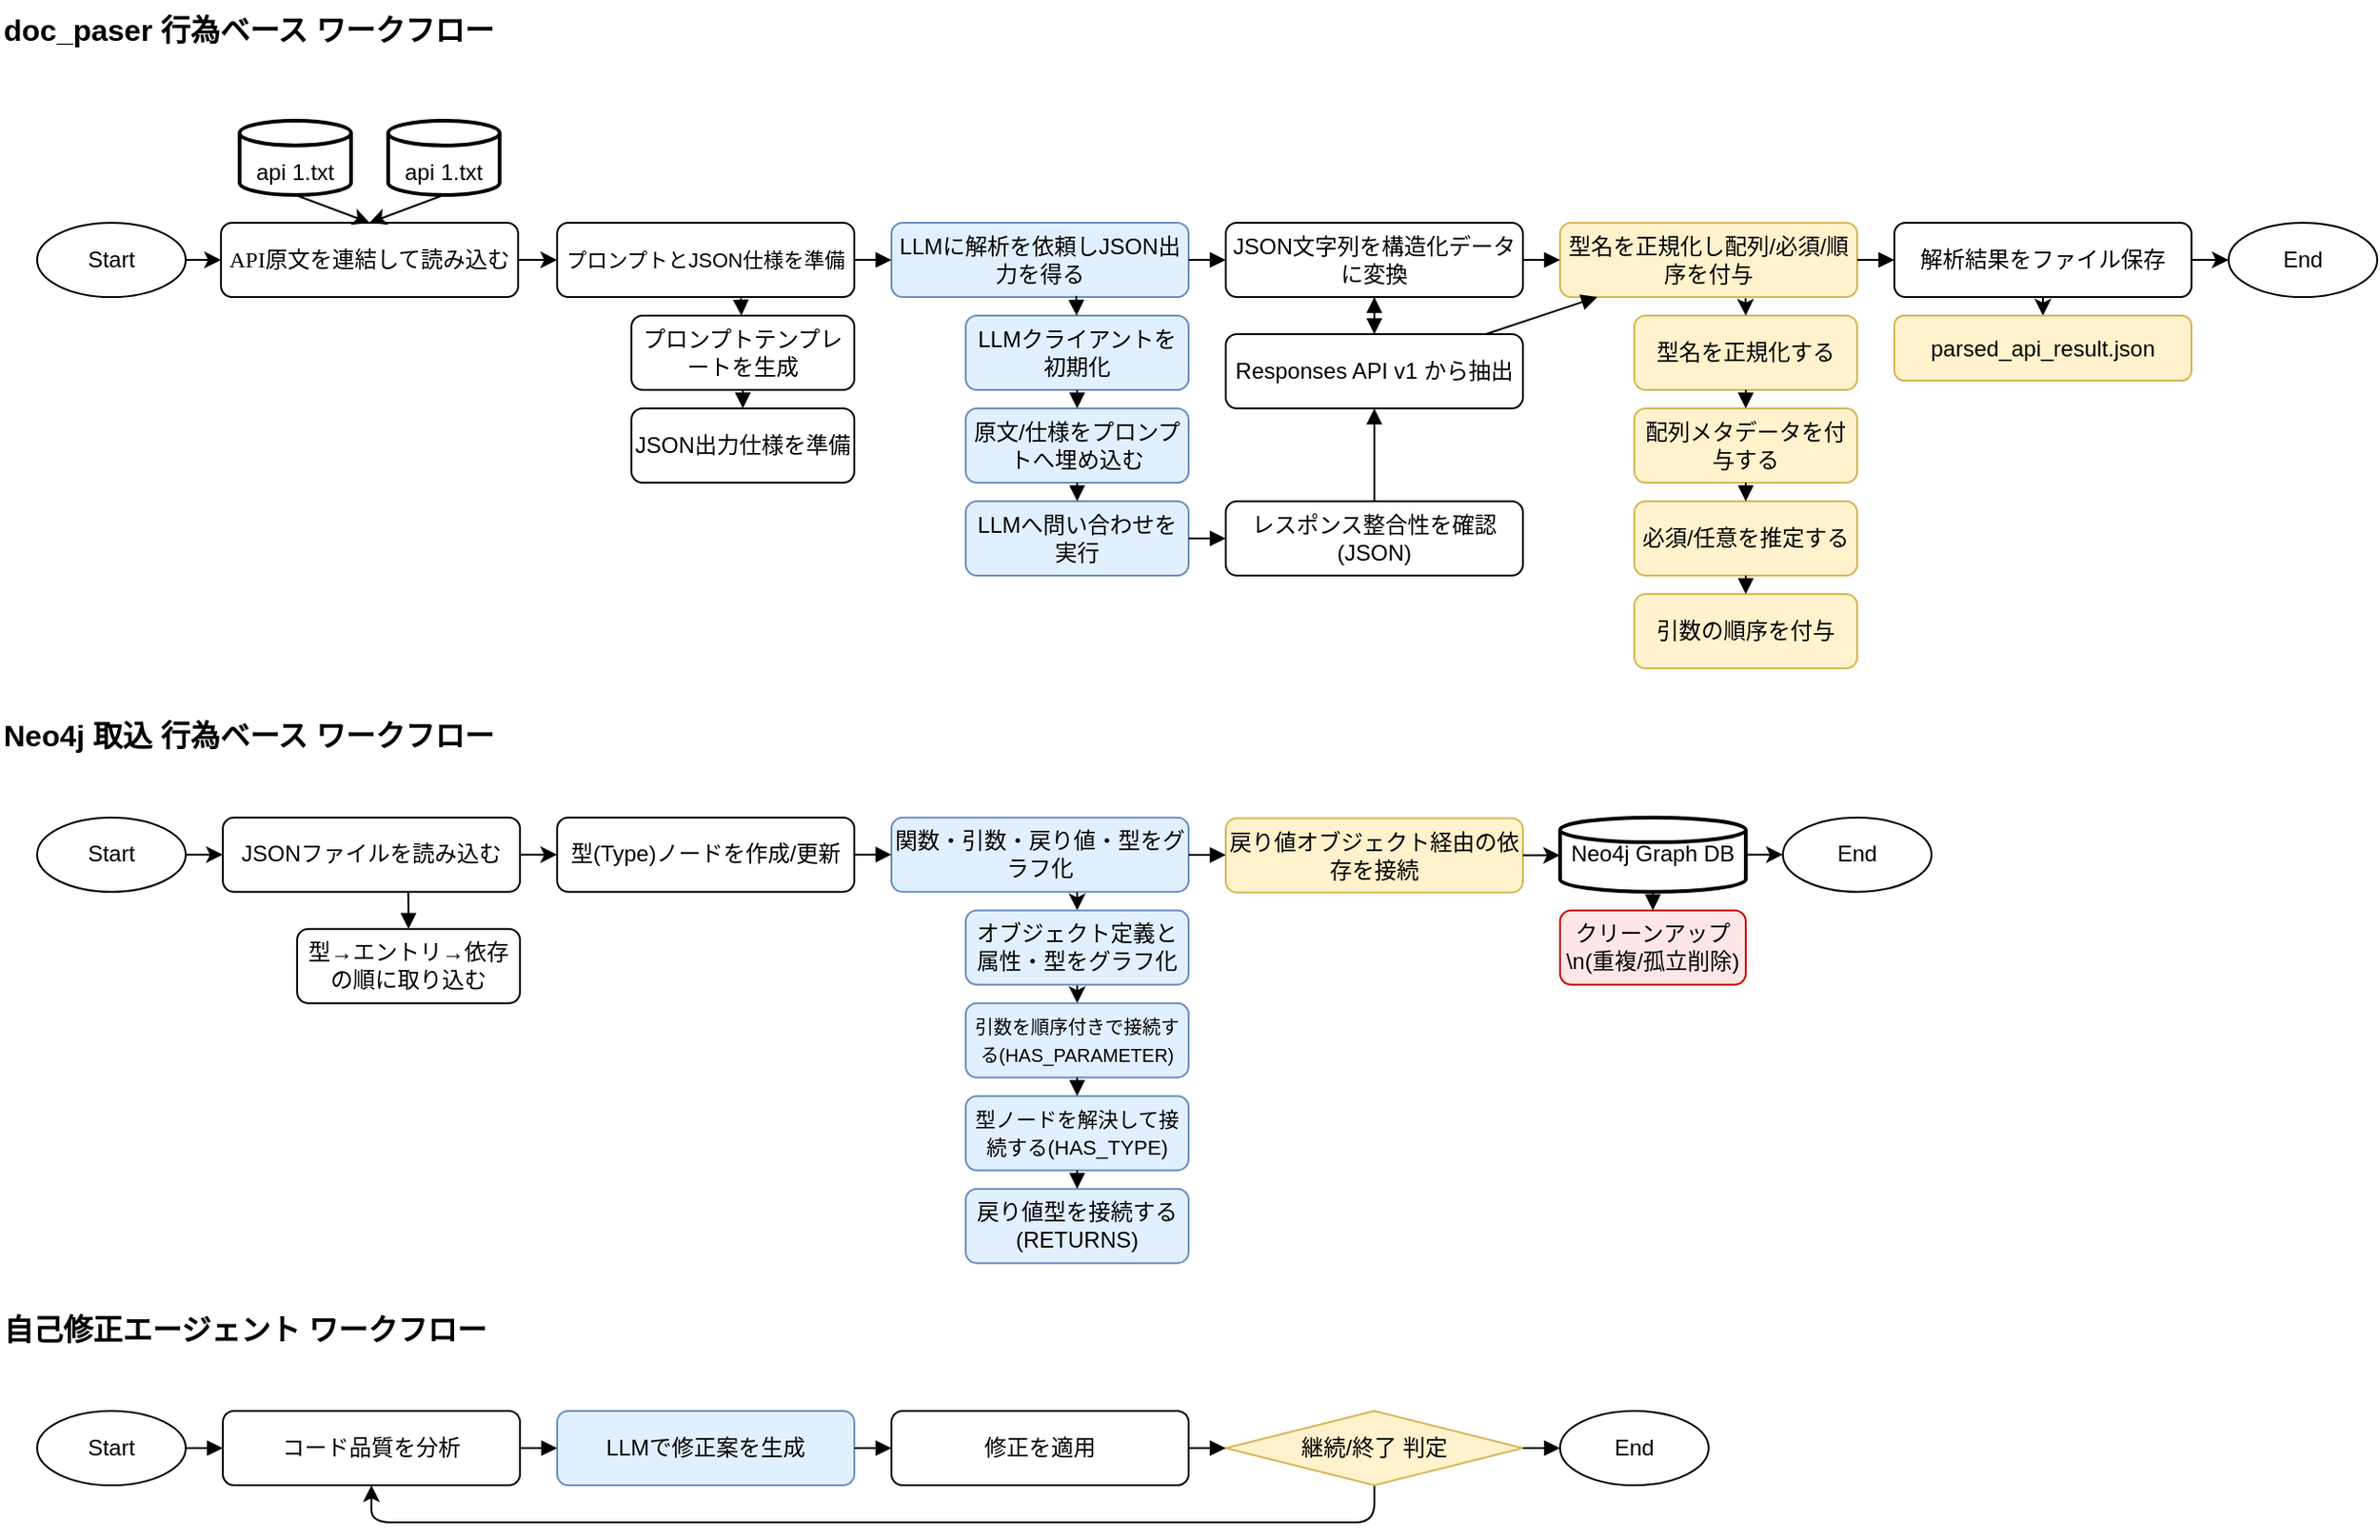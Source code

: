 <mxfile pages="3">
    <diagram id="doc_paser_functions" name="doc_paser_functions">
        <mxGraphModel dx="862" dy="465" grid="1" gridSize="10" guides="1" tooltips="1" connect="1" arrows="1" fold="1" page="1" pageScale="1" pageWidth="1920" pageHeight="1080" math="0" shadow="0">
            <root>
                <mxCell id="0"/>
                <mxCell id="1" parent="0"/>
                <mxCell id="DPF_TITLE" value="doc_paser 行為ベース ワークフロー" style="text;strokeColor=none;fillColor=none;align=left;verticalAlign=top;fontStyle=1;fontSize=16;" parent="1" vertex="1">
                    <mxGeometry x="40" y="40" width="360" height="30" as="geometry"/>
                </mxCell>
                <mxCell id="PqS9zqozncI3o1Njqwn--9" style="edgeStyle=orthogonalEdgeStyle;rounded=0;orthogonalLoop=1;jettySize=auto;html=1;exitX=1;exitY=0.5;exitDx=0;exitDy=0;entryX=0;entryY=0.5;entryDx=0;entryDy=0;" parent="1" source="DPF_START" target="DPF_LOADDOC" edge="1">
                    <mxGeometry relative="1" as="geometry"/>
                </mxCell>
                <mxCell id="DPF_START" value="Start" style="ellipse;whiteSpace=wrap;html=1;fillColor=#ffffff;strokeColor=#000000;" parent="1" vertex="1">
                    <mxGeometry x="60" y="160" width="80" height="40" as="geometry"/>
                </mxCell>
                <mxCell id="PqS9zqozncI3o1Njqwn--10" style="edgeStyle=orthogonalEdgeStyle;rounded=0;orthogonalLoop=1;jettySize=auto;html=1;exitX=1;exitY=0.5;exitDx=0;exitDy=0;entryX=0;entryY=0.5;entryDx=0;entryDy=0;" parent="1" source="DPF_LOADDOC" target="DPF_PROMPT" edge="1">
                    <mxGeometry relative="1" as="geometry"/>
                </mxCell>
                <mxCell id="DPF_LOADDOC" value="&lt;font face=&quot;UDゴシック&quot;&gt;API原文を連結して読み込む&lt;/font&gt;" style="rounded=1;whiteSpace=wrap;html=1;fillColor=#ffffff;strokeColor=#000000;" parent="1" vertex="1">
                    <mxGeometry x="159" y="160" width="160" height="40" as="geometry"/>
                </mxCell>
                <mxCell id="DPF_PROMPT" value="&lt;font style=&quot;font-size: 11px;&quot;&gt;プロンプトとJSON仕様を準備&lt;/font&gt;" style="rounded=1;whiteSpace=wrap;html=1;fillColor=#ffffff;strokeColor=#000000;" parent="1" vertex="1">
                    <mxGeometry x="340" y="160" width="160" height="40" as="geometry"/>
                </mxCell>
                <mxCell id="DPF_LLM" value="LLMに解析を依頼しJSON出力を得る" style="rounded=1;whiteSpace=wrap;html=1;fillColor=#e1f0ff;strokeColor=#6c8ebf;" parent="1" vertex="1">
                    <mxGeometry x="520" y="160" width="160" height="40" as="geometry"/>
                </mxCell>
                <mxCell id="DPF_PARSE" value="JSON文字列を構造化データに変換" style="rounded=1;whiteSpace=wrap;html=1;fillColor=#ffffff;strokeColor=#000000;" parent="1" vertex="1">
                    <mxGeometry x="700" y="160" width="160" height="40" as="geometry"/>
                </mxCell>
                <mxCell id="DPF_POST" value="型名を正規化し配列/必須/順序を付与" style="rounded=1;whiteSpace=wrap;html=1;fillColor=#fff2cc;strokeColor=#d6b656;" parent="1" vertex="1">
                    <mxGeometry x="880" y="160" width="160" height="40" as="geometry"/>
                </mxCell>
                <mxCell id="PqS9zqozncI3o1Njqwn--11" style="edgeStyle=orthogonalEdgeStyle;rounded=0;orthogonalLoop=1;jettySize=auto;html=1;exitX=1;exitY=0.5;exitDx=0;exitDy=0;entryX=0;entryY=0.5;entryDx=0;entryDy=0;" parent="1" source="DPF_SAVE" target="DPF_END_A" edge="1">
                    <mxGeometry relative="1" as="geometry"/>
                </mxCell>
                <mxCell id="PqS9zqozncI3o1Njqwn--12" style="edgeStyle=orthogonalEdgeStyle;rounded=0;orthogonalLoop=1;jettySize=auto;html=1;exitX=0.5;exitY=1;exitDx=0;exitDy=0;entryX=0.5;entryY=0;entryDx=0;entryDy=0;" parent="1" source="DPF_SAVE" target="DPF_JSON" edge="1">
                    <mxGeometry relative="1" as="geometry"/>
                </mxCell>
                <mxCell id="DPF_SAVE" value="解析結果をファイル保存" style="rounded=1;whiteSpace=wrap;html=1;fillColor=#ffffff;strokeColor=#000000;" parent="1" vertex="1">
                    <mxGeometry x="1060" y="160" width="160" height="40" as="geometry"/>
                </mxCell>
                <mxCell id="DPF_JSON" value="parsed_api_result.json" style="rounded=1;whiteSpace=wrap;html=1;fillColor=#fff2cc;strokeColor=#d6b656;" parent="1" vertex="1">
                    <mxGeometry x="1060" y="210" width="160" height="35" as="geometry"/>
                </mxCell>
                <mxCell id="DPF_END_A" value="End" style="ellipse;whiteSpace=wrap;html=1;fillColor=#ffffff;strokeColor=#000000;" parent="1" vertex="1">
                    <mxGeometry x="1240" y="160" width="80" height="40" as="geometry"/>
                </mxCell>
                <mxCell id="DPF_TITLE2" value="Neo4j 取込 行為ベース ワークフロー" style="text;strokeColor=none;fillColor=none;align=left;verticalAlign=top;fontStyle=1;fontSize=16;" parent="1" vertex="1">
                    <mxGeometry x="40" y="420" width="420" height="30" as="geometry"/>
                </mxCell>
                <mxCell id="DPF_START2" value="Start" style="ellipse;whiteSpace=wrap;html=1;fillColor=#ffffff;strokeColor=#000000;" parent="1" vertex="1">
                    <mxGeometry x="60" y="480.35" width="80" height="40" as="geometry"/>
                </mxCell>
                <mxCell id="PqS9zqozncI3o1Njqwn--21" style="edgeStyle=orthogonalEdgeStyle;rounded=0;orthogonalLoop=1;jettySize=auto;html=1;exitX=1;exitY=0.5;exitDx=0;exitDy=0;entryX=0;entryY=0.5;entryDx=0;entryDy=0;" parent="1" source="DPF_START2" target="DPF_READJSON" edge="1">
                    <mxGeometry relative="1" as="geometry">
                        <mxPoint x="320" y="500.35" as="sourcePoint"/>
                    </mxGeometry>
                </mxCell>
                <mxCell id="PqS9zqozncI3o1Njqwn--30" style="edgeStyle=orthogonalEdgeStyle;rounded=0;orthogonalLoop=1;jettySize=auto;html=1;exitX=0.624;exitY=0.978;exitDx=0;exitDy=0;entryX=0.5;entryY=0;entryDx=0;entryDy=0;exitPerimeter=0;" parent="1" edge="1">
                    <mxGeometry relative="1" as="geometry">
                        <mxPoint x="259.84" y="519.47" as="sourcePoint"/>
                    </mxGeometry>
                </mxCell>
                <mxCell id="DPF_IMPORT" value="型→エントリ→依存の順に&lt;span style=&quot;background-color: transparent; color: light-dark(rgb(0, 0, 0), rgb(255, 255, 255));&quot;&gt;取り込む&lt;/span&gt;" style="rounded=1;whiteSpace=wrap;html=1;fillColor=#ffffff;strokeColor=#000000;" parent="1" vertex="1">
                    <mxGeometry x="200" y="540.35" width="120" height="40" as="geometry"/>
                </mxCell>
                <mxCell id="DPF_TYPES" value="型(Type)ノードを作成/更新" style="rounded=1;whiteSpace=wrap;html=1;fillColor=#ffffff;strokeColor=#000000;" parent="1" vertex="1">
                    <mxGeometry x="340" y="480.35" width="160" height="40" as="geometry"/>
                </mxCell>
                <mxCell id="DPF_FUNCS" value="関数・引数・戻り値・型をグラフ化" style="rounded=1;whiteSpace=wrap;html=1;fillColor=#e1f0ff;strokeColor=#6c8ebf;" parent="1" vertex="1">
                    <mxGeometry x="520" y="480.35" width="160" height="40" as="geometry"/>
                </mxCell>
                <mxCell id="PqS9zqozncI3o1Njqwn--27" style="edgeStyle=orthogonalEdgeStyle;rounded=0;orthogonalLoop=1;jettySize=auto;html=1;exitX=0.5;exitY=1;exitDx=0;exitDy=0;entryX=0.5;entryY=0;entryDx=0;entryDy=0;" parent="1" source="DPF_OBJS" target="DPF_FUNC_PARAM" edge="1">
                    <mxGeometry relative="1" as="geometry"/>
                </mxCell>
                <mxCell id="PqS9zqozncI3o1Njqwn--29" style="edgeStyle=orthogonalEdgeStyle;rounded=0;orthogonalLoop=1;jettySize=auto;html=1;entryX=0.5;entryY=0;entryDx=0;entryDy=0;exitX=0.625;exitY=1.005;exitDx=0;exitDy=0;exitPerimeter=0;" parent="1" source="DPF_FUNCS" target="DPF_OBJS" edge="1">
                    <mxGeometry relative="1" as="geometry">
                        <mxPoint x="619.94" y="520.7" as="targetPoint"/>
                        <mxPoint x="620" y="520.35" as="sourcePoint"/>
                    </mxGeometry>
                </mxCell>
                <mxCell id="DPF_OBJS" value="オブジェクト定義と属性・型をグラフ化" style="rounded=1;whiteSpace=wrap;html=1;fillColor=#e1f0ff;strokeColor=#6c8ebf;" parent="1" vertex="1">
                    <mxGeometry x="560" y="530.35" width="120" height="40" as="geometry"/>
                </mxCell>
                <mxCell id="DPF_DEPS" value="戻り値オブジェクト経由の依存を接続" style="rounded=1;whiteSpace=wrap;html=1;fillColor=#fff2cc;strokeColor=#d6b656;" parent="1" vertex="1">
                    <mxGeometry x="700" y="480.7" width="160" height="40" as="geometry"/>
                </mxCell>
                <mxCell id="DPF_END_B" value="End" style="ellipse;whiteSpace=wrap;html=1;fillColor=#ffffff;strokeColor=#000000;" parent="1" vertex="1">
                    <mxGeometry x="1000" y="480.35" width="80" height="40" as="geometry"/>
                </mxCell>
                <mxCell id="e_dpf_4" style="endArrow=block;html=1;" parent="1" source="DPF_PROMPT" target="DPF_LLM" edge="1">
                    <mxGeometry relative="1" as="geometry"/>
                </mxCell>
                <mxCell id="e_dpf_5" style="endArrow=block;html=1;" parent="1" source="DPF_LLM" target="DPF_PARSE" edge="1">
                    <mxGeometry relative="1" as="geometry"/>
                </mxCell>
                <mxCell id="e_dpf_6" style="endArrow=block;html=1;" parent="1" source="DPF_PARSE" target="DPF_POST" edge="1">
                    <mxGeometry relative="1" as="geometry"/>
                </mxCell>
                <mxCell id="e_dpf_7" style="endArrow=block;html=1;" parent="1" source="DPF_POST" target="DPF_SAVE" edge="1">
                    <mxGeometry relative="1" as="geometry"/>
                </mxCell>
                <mxCell id="e_dpf_12" style="endArrow=block;html=1;" parent="1" source="DPF_TYPES" target="DPF_FUNCS" edge="1">
                    <mxGeometry relative="1" as="geometry"/>
                </mxCell>
                <mxCell id="e_dpf_14" style="endArrow=block;html=1;" parent="1" source="DPF_FUNCS" target="DPF_DEPS" edge="1">
                    <mxGeometry relative="1" as="geometry"/>
                </mxCell>
                <mxCell id="DPF_PROMPT_TPL" value="プロンプトテンプレートを生成" style="rounded=1;whiteSpace=wrap;html=1;fillColor=#ffffff;strokeColor=#000000;" parent="1" vertex="1">
                    <mxGeometry x="380" y="210" width="120" height="40" as="geometry"/>
                </mxCell>
                <mxCell id="DPF_JSON_FMT" value="JSON出力仕様を準備" style="rounded=1;whiteSpace=wrap;html=1;fillColor=#ffffff;strokeColor=#000000;" parent="1" vertex="1">
                    <mxGeometry x="380" y="260" width="120" height="40" as="geometry"/>
                </mxCell>
                <mxCell id="e_dpf_20" style="endArrow=block;html=1;exitX=0.618;exitY=1.019;exitDx=0;exitDy=0;exitPerimeter=0;" parent="1" source="DPF_PROMPT" target="DPF_PROMPT_TPL" edge="1">
                    <mxGeometry relative="1" as="geometry"/>
                </mxCell>
                <mxCell id="e_dpf_21" style="endArrow=block;html=1;" parent="1" source="DPF_PROMPT_TPL" target="DPF_JSON_FMT" edge="1">
                    <mxGeometry relative="1" as="geometry"/>
                </mxCell>
                <mxCell id="DPF_LLM_INIT" value="LLMクライアントを初期化" style="rounded=1;whiteSpace=wrap;html=1;fillColor=#e1f0ff;strokeColor=#6c8ebf;" parent="1" vertex="1">
                    <mxGeometry x="560" y="210" width="120" height="40" as="geometry"/>
                </mxCell>
                <mxCell id="DPF_PROMPT_FILL" value="原文/仕様をプロンプトへ埋め込む" style="rounded=1;whiteSpace=wrap;html=1;fillColor=#e1f0ff;strokeColor=#6c8ebf;" parent="1" vertex="1">
                    <mxGeometry x="560" y="260" width="120" height="40" as="geometry"/>
                </mxCell>
                <mxCell id="DPF_QUERY" value="LLMへ問い合わせを実行" style="rounded=1;whiteSpace=wrap;html=1;fillColor=#e1f0ff;strokeColor=#6c8ebf;" parent="1" vertex="1">
                    <mxGeometry x="560" y="310" width="120" height="40" as="geometry"/>
                </mxCell>
                <mxCell id="e_dpf_22" style="endArrow=block;html=1;exitX=0.622;exitY=0.984;exitDx=0;exitDy=0;exitPerimeter=0;" parent="1" source="DPF_LLM" target="DPF_LLM_INIT" edge="1">
                    <mxGeometry relative="1" as="geometry"/>
                </mxCell>
                <mxCell id="e_dpf_23" style="endArrow=block;html=1;" parent="1" source="DPF_LLM_INIT" target="DPF_PROMPT_FILL" edge="1">
                    <mxGeometry relative="1" as="geometry"/>
                </mxCell>
                <mxCell id="e_dpf_24" style="endArrow=block;html=1;" parent="1" source="DPF_PROMPT_FILL" target="DPF_QUERY" edge="1">
                    <mxGeometry relative="1" as="geometry"/>
                </mxCell>
                <mxCell id="DPF_RESP_CHECK" value="レスポンス整合性を確認(JSON)" style="rounded=1;whiteSpace=wrap;html=1;fillColor=#ffffff;strokeColor=#000000;" parent="1" vertex="1">
                    <mxGeometry x="700" y="310" width="160" height="40" as="geometry"/>
                </mxCell>
                <mxCell id="e_dpf_25" style="endArrow=block;html=1;" parent="1" source="DPF_QUERY" target="DPF_RESP_CHECK" edge="1">
                    <mxGeometry relative="1" as="geometry"/>
                </mxCell>
                <mxCell id="e_dpf_26" style="endArrow=block;html=1;" parent="1" source="DPF_RESP_API" target="DPF_PARSE" edge="1">
                    <mxGeometry relative="1" as="geometry"/>
                </mxCell>
                <mxCell id="DPF_NORM" value="型名を正規化する" style="rounded=1;whiteSpace=wrap;html=1;fillColor=#fff2cc;strokeColor=#d6b656;" parent="1" vertex="1">
                    <mxGeometry x="920" y="210" width="120" height="40" as="geometry"/>
                </mxCell>
                <mxCell id="DPF_ARRAY" value="配列メタデータを付与する" style="rounded=1;whiteSpace=wrap;html=1;fillColor=#fff2cc;strokeColor=#d6b656;" parent="1" vertex="1">
                    <mxGeometry x="920" y="260" width="120" height="40" as="geometry"/>
                </mxCell>
                <mxCell id="DPF_REQ" value="必須/任意を推定する" style="rounded=1;whiteSpace=wrap;html=1;fillColor=#fff2cc;strokeColor=#d6b656;" parent="1" vertex="1">
                    <mxGeometry x="920" y="310" width="120" height="40" as="geometry"/>
                </mxCell>
                <mxCell id="DPF_POS" value="引数の順序を付与" style="rounded=1;whiteSpace=wrap;html=1;fillColor=#fff2cc;strokeColor=#d6b656;" parent="1" vertex="1">
                    <mxGeometry x="920" y="360" width="120" height="40" as="geometry"/>
                </mxCell>
                <mxCell id="e_dpf_28" style="endArrow=block;html=1;" parent="1" source="DPF_NORM" target="DPF_ARRAY" edge="1">
                    <mxGeometry relative="1" as="geometry"/>
                </mxCell>
                <mxCell id="e_dpf_29" style="endArrow=block;html=1;" parent="1" source="DPF_ARRAY" target="DPF_REQ" edge="1">
                    <mxGeometry relative="1" as="geometry"/>
                </mxCell>
                <mxCell id="e_dpf_30" style="endArrow=block;html=1;" parent="1" source="DPF_REQ" target="DPF_POS" edge="1">
                    <mxGeometry relative="1" as="geometry"/>
                </mxCell>
                <mxCell id="PqS9zqozncI3o1Njqwn--22" style="edgeStyle=orthogonalEdgeStyle;rounded=0;orthogonalLoop=1;jettySize=auto;html=1;exitX=1;exitY=0.5;exitDx=0;exitDy=0;entryX=0;entryY=0.5;entryDx=0;entryDy=0;" parent="1" source="DPF_READJSON" target="DPF_TYPES" edge="1">
                    <mxGeometry relative="1" as="geometry"/>
                </mxCell>
                <mxCell id="DPF_READJSON" value="JSONファイルを読み込む" style="rounded=1;whiteSpace=wrap;html=1;fillColor=#ffffff;strokeColor=#000000;" parent="1" vertex="1">
                    <mxGeometry x="160" y="480.35" width="160" height="40" as="geometry"/>
                </mxCell>
                <mxCell id="e_dpf_33" style="endArrow=block;html=1;" parent="1" edge="1">
                    <mxGeometry relative="1" as="geometry">
                        <mxPoint x="260" y="570.35" as="sourcePoint"/>
                    </mxGeometry>
                </mxCell>
                <mxCell id="e_dpf_34" style="endArrow=block;html=1;" parent="1" edge="1">
                    <mxGeometry relative="1" as="geometry">
                        <mxPoint x="260" y="620.35" as="sourcePoint"/>
                    </mxGeometry>
                </mxCell>
                <mxCell id="e_dpf_36" style="endArrow=block;html=1;exitX=0.624;exitY=0.996;exitDx=0;exitDy=0;exitPerimeter=0;entryX=0.5;entryY=0;entryDx=0;entryDy=0;" parent="1" source="DPF_READJSON" target="DPF_IMPORT" edge="1">
                    <mxGeometry relative="1" as="geometry"/>
                </mxCell>
                <mxCell id="DPF_FUNC_PARAM" value="&lt;font style=&quot;font-size: 10px;&quot;&gt;引数を順序付きで接続する(HAS_PARAMETER)&lt;/font&gt;" style="rounded=1;whiteSpace=wrap;html=1;fillColor=#e1f0ff;strokeColor=#6c8ebf;" parent="1" vertex="1">
                    <mxGeometry x="560" y="580.35" width="120" height="40" as="geometry"/>
                </mxCell>
                <mxCell id="DPF_FUNC_TYPE" value="&lt;font style=&quot;font-size: 11px;&quot;&gt;型ノードを解決して接続する(HAS_TYPE)&lt;/font&gt;" style="rounded=1;whiteSpace=wrap;html=1;fillColor=#e1f0ff;strokeColor=#6c8ebf;" parent="1" vertex="1">
                    <mxGeometry x="560" y="630.35" width="120" height="40" as="geometry"/>
                </mxCell>
                <mxCell id="DPF_FUNC_RET" value="戻り値型を接続する(RETURNS)" style="rounded=1;whiteSpace=wrap;html=1;fillColor=#e1f0ff;strokeColor=#6c8ebf;" parent="1" vertex="1">
                    <mxGeometry x="560" y="680.35" width="120" height="40" as="geometry"/>
                </mxCell>
                <mxCell id="e_dpf_38" style="endArrow=block;html=1;" parent="1" source="DPF_FUNC_PARAM" target="DPF_FUNC_TYPE" edge="1">
                    <mxGeometry relative="1" as="geometry"/>
                </mxCell>
                <mxCell id="e_dpf_39" style="endArrow=block;html=1;" parent="1" source="DPF_FUNC_TYPE" target="DPF_FUNC_RET" edge="1">
                    <mxGeometry relative="1" as="geometry"/>
                </mxCell>
                <mxCell id="PqS9zqozncI3o1Njqwn--7" style="rounded=0;orthogonalLoop=1;jettySize=auto;html=1;exitX=0.5;exitY=1;exitDx=0;exitDy=0;exitPerimeter=0;entryX=0.5;entryY=0;entryDx=0;entryDy=0;" parent="1" source="PqS9zqozncI3o1Njqwn--3" target="DPF_LOADDOC" edge="1">
                    <mxGeometry relative="1" as="geometry"/>
                </mxCell>
                <mxCell id="PqS9zqozncI3o1Njqwn--3" value="&lt;div&gt;&lt;br&gt;&lt;/div&gt;api 1.txt" style="strokeWidth=2;html=1;shape=mxgraph.flowchart.database;whiteSpace=wrap;fontFamily=Helvetica;" parent="1" vertex="1">
                    <mxGeometry x="249" y="105" width="60" height="40" as="geometry"/>
                </mxCell>
                <mxCell id="PqS9zqozncI3o1Njqwn--8" style="rounded=0;orthogonalLoop=1;jettySize=auto;html=1;exitX=0.5;exitY=1;exitDx=0;exitDy=0;exitPerimeter=0;entryX=0.5;entryY=0;entryDx=0;entryDy=0;" parent="1" source="PqS9zqozncI3o1Njqwn--4" target="DPF_LOADDOC" edge="1">
                    <mxGeometry relative="1" as="geometry"/>
                </mxCell>
                <mxCell id="PqS9zqozncI3o1Njqwn--4" value="&lt;div&gt;&lt;br&gt;&lt;/div&gt;api 1.txt" style="strokeWidth=2;html=1;shape=mxgraph.flowchart.database;whiteSpace=wrap;fontFamily=Helvetica;" parent="1" vertex="1">
                    <mxGeometry x="169" y="105" width="60" height="40" as="geometry"/>
                </mxCell>
                <mxCell id="PqS9zqozncI3o1Njqwn--15" style="edgeStyle=orthogonalEdgeStyle;rounded=0;orthogonalLoop=1;jettySize=auto;html=1;exitX=0.624;exitY=1.017;exitDx=0;exitDy=0;exitPerimeter=0;" parent="1" source="DPF_POST" edge="1">
                    <mxGeometry relative="1" as="geometry">
                        <mxPoint x="980" y="210" as="targetPoint"/>
                    </mxGeometry>
                </mxCell>
                <mxCell id="PqS9zqozncI3o1Njqwn--25" style="edgeStyle=orthogonalEdgeStyle;rounded=0;orthogonalLoop=1;jettySize=auto;html=1;exitX=1;exitY=0.5;exitDx=0;exitDy=0;exitPerimeter=0;entryX=0;entryY=0.5;entryDx=0;entryDy=0;" parent="1" source="PqS9zqozncI3o1Njqwn--23" target="DPF_END_B" edge="1">
                    <mxGeometry relative="1" as="geometry"/>
                </mxCell>
                <mxCell id="PqS9zqozncI3o1Njqwn--23" value="Neo4j Graph DB" style="strokeWidth=2;html=1;shape=mxgraph.flowchart.database;whiteSpace=wrap;" parent="1" vertex="1">
                    <mxGeometry x="880" y="480.35" width="100" height="40" as="geometry"/>
                </mxCell>
                <mxCell id="PqS9zqozncI3o1Njqwn--24" style="edgeStyle=orthogonalEdgeStyle;rounded=0;orthogonalLoop=1;jettySize=auto;html=1;exitX=0.5;exitY=1;exitDx=0;exitDy=0;exitPerimeter=0;" parent="1" source="PqS9zqozncI3o1Njqwn--23" target="PqS9zqozncI3o1Njqwn--23" edge="1">
                    <mxGeometry relative="1" as="geometry"/>
                </mxCell>
                <mxCell id="PqS9zqozncI3o1Njqwn--26" style="edgeStyle=orthogonalEdgeStyle;rounded=0;orthogonalLoop=1;jettySize=auto;html=1;exitX=1;exitY=0.5;exitDx=0;exitDy=0;entryX=0;entryY=0.5;entryDx=0;entryDy=0;entryPerimeter=0;" parent="1" source="DPF_DEPS" target="PqS9zqozncI3o1Njqwn--23" edge="1">
                    <mxGeometry relative="1" as="geometry"/>
                </mxCell>
                <mxCell id="e_dpf_26a" style="endArrow=block;html=1;" parent="1" source="DPF_PARSE" target="DPF_RESP_API" edge="1">
                    <mxGeometry relative="1" as="geometry"/>
                </mxCell>
                <mxCell id="e_dpf_26b" style="endArrow=block;html=1;" parent="1" source="DPF_RESP_API" target="DPF_POST" edge="1">
                    <mxGeometry relative="1" as="geometry"/>
                </mxCell>
                <mxCell id="DPF_CLEAN" value="クリーンアップ\n(重複/孤立削除)" style="rounded=1;whiteSpace=wrap;html=1;fillColor=#ffe6e6;strokeColor=#cc0000;" parent="1" vertex="1">
                    <mxGeometry x="880" y="530.35" width="100" height="40" as="geometry"/>
                </mxCell>
                <mxCell id="e_dpf_45" style="endArrow=block;html=1;" parent="1" source="PqS9zqozncI3o1Njqwn--23" target="DPF_CLEAN" edge="1">
                    <mxGeometry relative="1" as="geometry"/>
                </mxCell>
                <mxCell id="DPF_TITLE3" value="自己修正エージェント ワークフロー" style="text;strokeColor=none;fillColor=none;align=left;verticalAlign=top;fontStyle=1;fontSize=16;" parent="1" vertex="1">
                    <mxGeometry x="40" y="740" width="360" height="30" as="geometry"/>
                </mxCell>
                <mxCell id="DPF_START3" value="Start" style="ellipse;whiteSpace=wrap;html=1;fillColor=#ffffff;strokeColor=#000000;" parent="1" vertex="1">
                    <mxGeometry x="60" y="800" width="80" height="40" as="geometry"/>
                </mxCell>
                <mxCell id="DPF_ANALYZE" value="コード品質を分析" style="rounded=1;whiteSpace=wrap;html=1;fillColor=#ffffff;strokeColor=#000000;" parent="1" vertex="1">
                    <mxGeometry x="160" y="800" width="160" height="40" as="geometry"/>
                </mxCell>
                <mxCell id="DPF_GEN_CORR" value="LLMで修正案を生成" style="rounded=1;whiteSpace=wrap;html=1;fillColor=#e1f0ff;strokeColor=#6c8ebf;" parent="1" vertex="1">
                    <mxGeometry x="340" y="800" width="160" height="40" as="geometry"/>
                </mxCell>
                <mxCell id="DPF_APPLY_CORR" value="修正を適用" style="rounded=1;whiteSpace=wrap;html=1;fillColor=#ffffff;strokeColor=#000000;" parent="1" vertex="1">
                    <mxGeometry x="520" y="800" width="160" height="40" as="geometry"/>
                </mxCell>
                <mxCell id="3" style="edgeStyle=orthogonalEdgeStyle;html=1;exitX=0.5;exitY=1;exitDx=0;exitDy=0;entryX=0.5;entryY=1;entryDx=0;entryDy=0;" edge="1" parent="1" source="DPF_DECIDE" target="DPF_ANALYZE">
                    <mxGeometry relative="1" as="geometry">
                        <Array as="points">
                            <mxPoint x="780" y="860"/>
                            <mxPoint x="240" y="860"/>
                        </Array>
                    </mxGeometry>
                </mxCell>
                <mxCell id="DPF_DECIDE" value="継続/終了 判定" style="rhombus;whiteSpace=wrap;html=1;fillColor=#fff2cc;strokeColor=#d6b656;" parent="1" vertex="1">
                    <mxGeometry x="700" y="800" width="160" height="40" as="geometry"/>
                </mxCell>
                <mxCell id="DPF_END3" value="End" style="ellipse;whiteSpace=wrap;html=1;fillColor=#ffffff;strokeColor=#000000;" parent="1" vertex="1">
                    <mxGeometry x="880" y="800" width="80" height="40" as="geometry"/>
                </mxCell>
                <mxCell id="e_dpf_50" style="endArrow=block;html=1;" parent="1" source="DPF_START3" target="DPF_ANALYZE" edge="1">
                    <mxGeometry relative="1" as="geometry"/>
                </mxCell>
                <mxCell id="e_dpf_51" style="endArrow=block;html=1;" parent="1" source="DPF_ANALYZE" target="DPF_GEN_CORR" edge="1">
                    <mxGeometry relative="1" as="geometry"/>
                </mxCell>
                <mxCell id="e_dpf_52" style="endArrow=block;html=1;" parent="1" source="DPF_GEN_CORR" target="DPF_APPLY_CORR" edge="1">
                    <mxGeometry relative="1" as="geometry"/>
                </mxCell>
                <mxCell id="e_dpf_53" style="endArrow=block;html=1;" parent="1" source="DPF_APPLY_CORR" target="DPF_DECIDE" edge="1">
                    <mxGeometry relative="1" as="geometry"/>
                </mxCell>
                <mxCell id="e_dpf_54" style="endArrow=block;html=1;" parent="1" source="DPF_DECIDE" target="DPF_END3" edge="1">
                    <mxGeometry relative="1" as="geometry"/>
                </mxCell>
                <mxCell id="2" value="" style="endArrow=block;html=1;" edge="1" parent="1" source="DPF_RESP_CHECK" target="DPF_RESP_API">
                    <mxGeometry relative="1" as="geometry">
                        <mxPoint x="780" y="310" as="sourcePoint"/>
                        <mxPoint x="780" y="200" as="targetPoint"/>
                    </mxGeometry>
                </mxCell>
                <mxCell id="DPF_RESP_API" value="Responses API v1 から抽出" style="rounded=1;whiteSpace=wrap;html=1;fillColor=#ffffff;strokeColor=#000000;" parent="1" vertex="1">
                    <mxGeometry x="700" y="220" width="160" height="40" as="geometry"/>
                </mxCell>
            </root>
        </mxGraphModel>
    </diagram>
    <diagram id="code_parser_functions" name="code_parser_functions">
        <mxGraphModel dx="862" dy="465" grid="1" gridSize="10" guides="1" tooltips="1" connect="1" arrows="1" fold="1" page="1" pageScale="1" pageWidth="1920" pageHeight="1080" math="0" shadow="0">
            <root>
                <mxCell id="0"/>
                <mxCell id="1" parent="0"/>
                <mxCell id="CPF_TITLE" value="code_parser 行為ベース ワークフロー" style="text;strokeColor=none;fillColor=none;align=left;verticalAlign=top;fontStyle=1;fontSize=16;" parent="1" vertex="1">
                    <mxGeometry x="40" y="40" width="420" height="30" as="geometry"/>
                </mxCell>
                <mxCell id="CPF_START" value="Start" style="ellipse;whiteSpace=wrap;html=1;fillColor=#ffffff;strokeColor=#000000;" parent="1" vertex="1">
                    <mxGeometry x="60" y="80" width="80" height="40" as="geometry"/>
                </mxCell>
                <mxCell id="CPF_READ" value="pythonファイルを読み込む" style="rounded=1;whiteSpace=wrap;html=1;fillColor=#ffffff;strokeColor=#000000;" parent="1" vertex="1">
                    <mxGeometry x="160" y="80" width="160" height="40" as="geometry"/>
                </mxCell>
                <mxCell id="CPF_PARSE" value="Tree-sitterで構文木を生成" style="rounded=1;whiteSpace=wrap;html=1;fillColor=#ffffff;strokeColor=#000000;" parent="1" vertex="1">
                    <mxGeometry x="340" y="80" width="160" height="40" as="geometry"/>
                </mxCell>
                <mxCell id="CPF_METRICS" value="ファイルメトリクスを計算" style="rounded=1;whiteSpace=wrap;html=1;fillColor=#ffffff;strokeColor=#000000;" parent="1" vertex="1">
                    <mxGeometry x="520" y="80" width="160" height="40" as="geometry"/>
                </mxCell>
                <mxCell id="Ps0jhui57fohxy4ZzbIr-2" style="edgeStyle=orthogonalEdgeStyle;rounded=0;orthogonalLoop=1;jettySize=auto;html=1;exitX=1;exitY=0.5;exitDx=0;exitDy=0;entryX=0;entryY=0.5;entryDx=0;entryDy=0;" parent="1" source="CPF_EXTRACT" target="CPF_LLM" edge="1">
                    <mxGeometry relative="1" as="geometry"/>
                </mxCell>
                <mxCell id="CPF_EXTRACT" value="構文要素を再帰抽出" style="rounded=1;whiteSpace=wrap;html=1;fillColor=#ffffff;strokeColor=#000000;" parent="1" vertex="1">
                    <mxGeometry x="700" y="80" width="160" height="40" as="geometry"/>
                </mxCell>
                <mxCell id="CPF_CONTAINS" value="親子関係(CONTAINS)を接続" style="rounded=1;whiteSpace=wrap;html=1;fillColor=#fff2cc;strokeColor=#d6b656;" parent="1" vertex="1">
                    <mxGeometry x="740" y="130" width="120" height="40" as="geometry"/>
                </mxCell>
                <mxCell id="Ps0jhui57fohxy4ZzbIr-5" style="edgeStyle=orthogonalEdgeStyle;rounded=0;orthogonalLoop=1;jettySize=auto;html=1;exitX=1;exitY=0.5;exitDx=0;exitDy=0;entryX=0;entryY=0.5;entryDx=0;entryDy=0;" parent="1" source="CPF_LLM" target="CPF_CREATE_NODES" edge="1">
                    <mxGeometry relative="1" as="geometry">
                        <Array as="points">
                            <mxPoint x="1060" y="100"/>
                            <mxPoint x="1060" y="230"/>
                            <mxPoint x="60" y="230"/>
                            <mxPoint x="60" y="260"/>
                        </Array>
                    </mxGeometry>
                </mxCell>
                <mxCell id="CPF_LLM" value="LLMで関数/クラスに説明を付与する" style="rounded=1;whiteSpace=wrap;html=1;fillColor=#e1f0ff;strokeColor=#6c8ebf;" parent="1" vertex="1">
                    <mxGeometry x="880" y="80" width="160" height="40" as="geometry"/>
                </mxCell>
                <mxCell id="CPF_CREATE_NODES" value="ノードを作成する&lt;div&gt;（種類ごと）&lt;/div&gt;" style="rounded=1;whiteSpace=wrap;html=1;fillColor=#d5e8d4;strokeColor=#82b366;" parent="1" vertex="1">
                    <mxGeometry x="80" y="240" width="160" height="40" as="geometry"/>
                </mxCell>
                <mxCell id="CPF_NODE_PROPS" value="&lt;font style=&quot;font-size: 11px;&quot;&gt;ノードにプロパティを付与&lt;/font&gt;&lt;div&gt;&lt;font style=&quot;font-size: 11px;&quot;&gt;(id/name/text/位置/complexity/llm_analysis)&lt;/font&gt;&lt;/div&gt;" style="rounded=1;whiteSpace=wrap;html=1;fillColor=#ffffff;strokeColor=#000000;" parent="1" vertex="1">
                    <mxGeometry x="260" y="240" width="160" height="40" as="geometry"/>
                </mxCell>
                <mxCell id="CPF_CREATE_RELS" value="リレーションを作成する" style="rounded=1;whiteSpace=wrap;html=1;fillColor=#d5e8d4;strokeColor=#82b366;" parent="1" vertex="1">
                    <mxGeometry x="440" y="240" width="160" height="40" as="geometry"/>
                </mxCell>
                <mxCell id="CPF_STATS" value="統計を表示する" style="rounded=1;whiteSpace=wrap;html=1;fillColor=#d5e8d4;strokeColor=#82b366;" parent="1" vertex="1">
                    <mxGeometry x="620" y="240" width="160" height="40" as="geometry"/>
                </mxCell>
                <mxCell id="CPF_END" value="End" style="ellipse;whiteSpace=wrap;html=1;fillColor=#ffffff;strokeColor=#000000;" parent="1" vertex="1">
                    <mxGeometry x="800" y="240" width="80" height="40" as="geometry"/>
                </mxCell>
                <mxCell id="e_cpf_1" style="endArrow=block;html=1;" parent="1" source="CPF_START" edge="1">
                    <mxGeometry relative="1" as="geometry">
                        <mxPoint x="160" y="100.0" as="targetPoint"/>
                    </mxGeometry>
                </mxCell>
                <mxCell id="e_cpf_9" style="endArrow=block;html=1;" parent="1" source="CPF_READ" target="CPF_PARSE" edge="1">
                    <mxGeometry relative="1" as="geometry"/>
                </mxCell>
                <mxCell id="e_cpf_10" style="endArrow=block;html=1;" parent="1" source="CPF_PARSE" target="CPF_METRICS" edge="1">
                    <mxGeometry relative="1" as="geometry"/>
                </mxCell>
                <mxCell id="e_cpf_11" style="endArrow=block;html=1;" parent="1" source="CPF_METRICS" target="CPF_EXTRACT" edge="1">
                    <mxGeometry relative="1" as="geometry"/>
                </mxCell>
                <mxCell id="e_cpf_12" style="endArrow=block;html=1;entryX=0.5;entryY=0;entryDx=0;entryDy=0;" parent="1" target="CPF_CONTAINS" edge="1">
                    <mxGeometry relative="1" as="geometry">
                        <mxPoint x="800" y="120" as="sourcePoint"/>
                    </mxGeometry>
                </mxCell>
                <mxCell id="e_cpf_13" style="endArrow=block;html=1;" parent="1" source="CPF_CONTAINS" target="CPF_ADV" edge="1">
                    <mxGeometry relative="1" as="geometry"/>
                </mxCell>
                <mxCell id="e_cpf_19" style="endArrow=block;html=1;" parent="1" source="CPF_CREATE_NODES" target="CPF_NODE_PROPS" edge="1">
                    <mxGeometry relative="1" as="geometry"/>
                </mxCell>
                <mxCell id="e_cpf_20" style="endArrow=block;html=1;" parent="1" source="CPF_NODE_PROPS" target="CPF_CREATE_RELS" edge="1">
                    <mxGeometry relative="1" as="geometry"/>
                </mxCell>
                <mxCell id="e_cpf_21" style="endArrow=block;html=1;" parent="1" source="CPF_CREATE_RELS" target="CPF_STATS" edge="1">
                    <mxGeometry relative="1" as="geometry"/>
                </mxCell>
                <mxCell id="e_cpf_22" style="endArrow=block;html=1;" parent="1" source="CPF_STATS" target="CPF_END" edge="1">
                    <mxGeometry relative="1" as="geometry"/>
                </mxCell>
                <mxCell id="CPF_ADV" value="&lt;font style=&quot;font-size: 11px;&quot;&gt;高度な関係を抽出する&lt;br&gt;(CALLS / ASSIGNS / HAS_ATTRIBUTE)&lt;/font&gt;" style="rounded=1;whiteSpace=wrap;html=1;fillColor=#fff2cc;strokeColor=#d6b656;" parent="1" vertex="1">
                    <mxGeometry x="740" y="180" width="120" height="40" as="geometry"/>
                </mxCell>
            </root>
        </mxGraphModel>
    </diagram>
    <diagram id="code_generator_functions" name="code_generator_functions">
        <mxGraphModel dx="2573" dy="1823" grid="1" gridSize="10" guides="1" tooltips="1" connect="1" arrows="1" fold="1" page="1" pageScale="1" pageWidth="1920" pageHeight="1080" math="0" shadow="0">
            <root>
                <mxCell id="0"/>
                <mxCell id="1" parent="0"/>
                <mxCell id="CG_TITLE" value="code_generator 行為ベース ワークフロー" style="text;strokeColor=none;fillColor=none;align=left;verticalAlign=top;fontStyle=1;fontSize=16;" parent="1" vertex="1">
                    <mxGeometry x="80" y="200" width="420" height="30" as="geometry"/>
                </mxCell>
                <mxCell id="CG_START" value="Start" style="ellipse;whiteSpace=wrap;html=1;fillColor=#ffffff;strokeColor=#000000;" parent="1" vertex="1">
                    <mxGeometry x="80" y="240" width="80" height="40" as="geometry"/>
                </mxCell>
                <mxCell id="CG_REGISTER_TOOLS" value="ツールを登録する&lt;div&gt;(抽出/検索/検証/テスト)&lt;/div&gt;" style="rounded=1;whiteSpace=wrap;html=1;fillColor=#d5e8d4;strokeColor=#82b366;" parent="1" vertex="1">
                    <mxGeometry x="180" y="240" width="160" height="40" as="geometry"/>
                </mxCell>
                <mxCell id="CG_INIT_LLM" value="エージェントLLMを初期化する" style="rounded=1;whiteSpace=wrap;html=1;fillColor=#e1f0ff;strokeColor=#6c8ebf;" parent="1" vertex="1">
                    <mxGeometry x="360" y="240" width="160" height="40" as="geometry"/>
                </mxCell>
                <mxCell id="CG_PREP_PARSER" value="FinalAnswer出力フォーマットを準備" style="rounded=1;whiteSpace=wrap;html=1;fillColor=#ffffff;strokeColor=#000000;" parent="1" vertex="1">
                    <mxGeometry x="540" y="240" width="160" height="40" as="geometry"/>
                </mxCell>
                <mxCell id="CG_PROMPT" value="システムプロンプトを構成する" style="rounded=1;whiteSpace=wrap;html=1;fillColor=#ffffff;strokeColor=#000000;" parent="1" vertex="1">
                    <mxGeometry x="720" y="240" width="160" height="40" as="geometry"/>
                </mxCell>
                <mxCell id="CG_BUILD_AGENT" value="エージェントを構築する" style="rounded=1;whiteSpace=wrap;html=1;fillColor=#d5e8d4;strokeColor=#82b366;" parent="1" vertex="1">
                    <mxGeometry x="900" y="240" width="160" height="40" as="geometry"/>
                </mxCell>
                <mxCell id="CG_HISTORY" value="履歴管理を有効化する" style="rounded=1;whiteSpace=wrap;html=1;fillColor=#d5e8d4;strokeColor=#82b366;" parent="1" vertex="1">
                    <mxGeometry x="1080" y="240" width="160" height="40" as="geometry"/>
                </mxCell>
                <mxCell id="CG_REPL_TTL" value="対話ループ（REPL）" style="text;strokeColor=none;fillColor=none;align=left;verticalAlign=top;fontStyle=1;fontSize=16;" parent="1" vertex="1">
                    <mxGeometry x="80" y="320" width="220" height="30" as="geometry"/>
                </mxCell>
                <mxCell id="CG_INPUT" value="ユーザー入力を受け取る" style="rounded=1;whiteSpace=wrap;html=1;fillColor=#ffffff;strokeColor=#000000;" parent="1" vertex="1">
                    <mxGeometry x="80" y="360" width="160" height="40" as="geometry"/>
                </mxCell>
                <mxCell id="CG_RUN_AGENT" value="エージェントを実行する" style="rounded=1;whiteSpace=wrap;html=1;fillColor=#d5e8d4;strokeColor=#82b366;" parent="1" vertex="1">
                    <mxGeometry x="260" y="360" width="160" height="40" as="geometry"/>
                </mxCell>
                <mxCell id="CG_PARSE_OUT" value="出力をJSONとして検証" style="rounded=1;whiteSpace=wrap;html=1;fillColor=#ffffff;strokeColor=#000000;" parent="1" vertex="1">
                    <mxGeometry x="440" y="355" width="160" height="40" as="geometry"/>
                </mxCell>
                <mxCell id="CG_IS_JSON" value="FinalAnswerに適合？" style="rhombus;whiteSpace=wrap;html=1;fillColor=#fff2cc;strokeColor=#d6b656;" parent="1" vertex="1">
                    <mxGeometry x="620" y="355" width="160" height="40" as="geometry"/>
                </mxCell>
                <mxCell id="CG_PRINT_OK" value="説明+コードを整形表示する" style="rounded=1;whiteSpace=wrap;html=1;fillColor=#e1f0ff;strokeColor=#6c8ebf;" parent="1" vertex="1">
                    <mxGeometry x="800" y="360" width="160" height="40" as="geometry"/>
                </mxCell>
                <mxCell id="CG_PRINT_RAW" value="生テキストとして表示する" style="rounded=1;whiteSpace=wrap;html=1;fillColor=#ffe6e6;strokeColor=#cc0000;" parent="1" vertex="1">
                    <mxGeometry x="800" y="410" width="160" height="40" as="geometry"/>
                </mxCell>
                <mxCell id="CG_TOOLS_TTL" value="ツール行為（エージェントが内部で呼び出す）" style="text;strokeColor=none;fillColor=none;align=left;verticalAlign=top;fontStyle=1;fontSize=16;" parent="1" vertex="1">
                    <mxGeometry x="80" y="460" width="420" height="40" as="geometry"/>
                </mxCell>
                <mxCell id="CG_PARAM_EXTRACT" value="意図/パラメータを抽出する" style="rounded=1;whiteSpace=wrap;html=1;fillColor=#ffffff;strokeColor=#000000;" parent="1" vertex="1">
                    <mxGeometry x="80" y="500" width="160" height="40" as="geometry"/>
                </mxCell>
                <mxCell id="CG_VECTOR_SEARCH" value="ベクトル検索を実行する (Chroma)" style="rounded=1;whiteSpace=wrap;html=1;fillColor=#ffffff;strokeColor=#000000;" parent="1" vertex="1">
                    <mxGeometry x="260" y="500" width="160" height="40" as="geometry"/>
                </mxCell>
                <mxCell id="CG_AMBIG" value="曖昧性を判定する（閾値）" style="rhombus;whiteSpace=wrap;html=1;fillColor=#fff2cc;strokeColor=#d6b656;" parent="1" vertex="1">
                    <mxGeometry x="440" y="500" width="160" height="40" as="geometry"/>
                </mxCell>
                <mxCell id="CG_ASK_USER" value="候補を提示し質問を促す\n(AMBIGUOUS_RESULTS)" style="rounded=1;whiteSpace=wrap;html=1;fillColor=#ffe6e6;strokeColor=#cc0000;" parent="1" vertex="1">
                    <mxGeometry x="620" y="500" width="160" height="40" as="geometry"/>
                </mxCell>
                <mxCell id="CG_GRAPH_FETCH" value="グラフ詳細を取得する (Neo4j)" style="rounded=1;whiteSpace=wrap;html=1;fillColor=#ffffff;strokeColor=#000000;" parent="1" vertex="1">
                    <mxGeometry x="620" y="550" width="160" height="40" as="geometry"/>
                </mxCell>
                <mxCell id="3_A4m-PtD-nrOlTPxz4W-1" style="edgeStyle=orthogonalEdgeStyle;rounded=0;orthogonalLoop=1;jettySize=auto;html=1;exitX=1;exitY=0.5;exitDx=0;exitDy=0;entryX=0;entryY=0.5;entryDx=0;entryDy=0;" edge="1" parent="1" source="CG_RESULT_FMT" target="CG_LI_SEARCH">
                    <mxGeometry relative="1" as="geometry"/>
                </mxCell>
                <mxCell id="CG_RESULT_FMT" value="結果をエージェント向けに整形する" style="rounded=1;whiteSpace=wrap;html=1;fillColor=#ffffff;strokeColor=#000000;" parent="1" vertex="1">
                    <mxGeometry x="800" y="550" width="160" height="40" as="geometry"/>
                </mxCell>
                <mxCell id="3_A4m-PtD-nrOlTPxz4W-2" style="edgeStyle=orthogonalEdgeStyle;rounded=0;orthogonalLoop=1;jettySize=auto;html=1;exitX=1;exitY=0.5;exitDx=0;exitDy=0;entryX=0;entryY=0.5;entryDx=0;entryDy=0;" edge="1" parent="1" source="CG_LI_SEARCH" target="CG_VALIDATE">
                    <mxGeometry relative="1" as="geometry"/>
                </mxCell>
                <mxCell id="CG_LI_SEARCH" value="LlamaIndexでベクトル/グラフをルーティング検索" style="rounded=1;whiteSpace=wrap;html=1;fillColor=#e1f0ff;strokeColor=#6c8ebf;" parent="1" vertex="1">
                    <mxGeometry x="980" y="550" width="160" height="40" as="geometry"/>
                </mxCell>
                <mxCell id="CG_VALIDATE" value="flake8で静的検証する" style="rounded=1;whiteSpace=wrap;html=1;fillColor=#ffffff;strokeColor=#000000;" parent="1" vertex="1">
                    <mxGeometry x="1160" y="550" width="160" height="40" as="geometry"/>
                </mxCell>
                <mxCell id="CG_TEST" value="一時環境でunittestを実行する" style="rounded=1;whiteSpace=wrap;html=1;fillColor=#ffffff;strokeColor=#000000;" parent="1" vertex="1">
                    <mxGeometry x="1340" y="550" width="160" height="40" as="geometry"/>
                </mxCell>
                <mxCell id="CG_INGEST_TTL" value="前準備: Neo4j→Chroma インジェスト" style="text;strokeColor=none;fillColor=none;align=left;verticalAlign=top;fontStyle=1;fontSize=16;" parent="1" vertex="1">
                    <mxGeometry x="80" y="80" width="360" height="30" as="geometry"/>
                </mxCell>
                <mxCell id="CG_INGEST_ENV" value="環境変数を検証する" style="rounded=1;whiteSpace=wrap;html=1;fillColor=#ffffff;strokeColor=#000000;" parent="1" vertex="1">
                    <mxGeometry x="80" y="120" width="160" height="40" as="geometry"/>
                </mxCell>
                <mxCell id="CG_INGEST_FETCH" value="Neo4jから対象ラベルを取得する\n(例: ApiFunction)" style="rounded=1;whiteSpace=wrap;html=1;fillColor=#ffffff;strokeColor=#000000;" parent="1" vertex="1">
                    <mxGeometry x="260" y="120" width="160" height="40" as="geometry"/>
                </mxCell>
                <mxCell id="CG_INGEST_DOCS" value="ドキュメント/メタデータ/IDを整形する" style="rounded=1;whiteSpace=wrap;html=1;fillColor=#ffffff;strokeColor=#000000;" parent="1" vertex="1">
                    <mxGeometry x="440" y="120" width="160" height="40" as="geometry"/>
                </mxCell>
                <mxCell id="CG_INGEST_EMB" value="OpenAI埋め込みを生成する" style="rounded=1;whiteSpace=wrap;html=1;fillColor=#e1f0ff;strokeColor=#6c8ebf;" parent="1" vertex="1">
                    <mxGeometry x="620" y="120" width="160" height="40" as="geometry"/>
                </mxCell>
                <mxCell id="CG_INGEST_CHROMA" value="Chromaに追加し永続化する" style="rounded=1;whiteSpace=wrap;html=1;fillColor=#d5e8d4;strokeColor=#82b366;" parent="1" vertex="1">
                    <mxGeometry x="800" y="120" width="160" height="40" as="geometry"/>
                </mxCell>
                <mxCell id="e_cg_1" style="endArrow=block;html=1;entryX=0;entryY=0.5;entryDx=0;entryDy=0;" parent="1" source="CG_START" target="CG_REGISTER_TOOLS" edge="1">
                    <mxGeometry relative="1" as="geometry">
                        <mxPoint x="180" y="260" as="targetPoint"/>
                    </mxGeometry>
                </mxCell>
                <mxCell id="e_cg_5" style="endArrow=block;html=1;" parent="1" source="CG_REGISTER_TOOLS" target="CG_INIT_LLM" edge="1">
                    <mxGeometry relative="1" as="geometry"/>
                </mxCell>
                <mxCell id="e_cg_6" style="endArrow=block;html=1;" parent="1" source="CG_INIT_LLM" target="CG_PREP_PARSER" edge="1">
                    <mxGeometry relative="1" as="geometry"/>
                </mxCell>
                <mxCell id="e_cg_7" style="endArrow=block;html=1;" parent="1" source="CG_PREP_PARSER" target="CG_PROMPT" edge="1">
                    <mxGeometry relative="1" as="geometry"/>
                </mxCell>
                <mxCell id="e_cg_8" style="endArrow=block;html=1;" parent="1" source="CG_PROMPT" target="CG_BUILD_AGENT" edge="1">
                    <mxGeometry relative="1" as="geometry"/>
                </mxCell>
                <mxCell id="e_cg_9" style="endArrow=block;html=1;" parent="1" source="CG_BUILD_AGENT" target="CG_HISTORY" edge="1">
                    <mxGeometry relative="1" as="geometry"/>
                </mxCell>
                <mxCell id="e_cg_10" style="endArrow=block;html=1;" parent="1" source="CG_INPUT" target="CG_RUN_AGENT" edge="1">
                    <mxGeometry relative="1" as="geometry"/>
                </mxCell>
                <mxCell id="e_cg_11" style="endArrow=block;html=1;" parent="1" source="CG_RUN_AGENT" target="CG_PARSE_OUT" edge="1">
                    <mxGeometry relative="1" as="geometry"/>
                </mxCell>
                <mxCell id="e_cg_12" style="endArrow=block;html=1;" parent="1" source="CG_PARSE_OUT" target="CG_IS_JSON" edge="1">
                    <mxGeometry relative="1" as="geometry"/>
                </mxCell>
                <mxCell id="e_cg_13" style="endArrow=block;html=1;" parent="1" source="CG_IS_JSON" target="CG_PRINT_OK" edge="1">
                    <mxGeometry relative="1" as="geometry"/>
                </mxCell>
                <mxCell id="e_cg_14" style="endArrow=block;html=1;" parent="1" source="CG_IS_JSON" target="CG_PRINT_RAW" edge="1">
                    <mxGeometry relative="1" as="geometry"/>
                </mxCell>
                <mxCell id="e_cg_20" style="endArrow=block;html=1;" parent="1" source="CG_PARAM_EXTRACT" target="CG_VECTOR_SEARCH" edge="1">
                    <mxGeometry relative="1" as="geometry"/>
                </mxCell>
                <mxCell id="e_cg_21" style="endArrow=block;html=1;" parent="1" source="CG_VECTOR_SEARCH" target="CG_AMBIG" edge="1">
                    <mxGeometry relative="1" as="geometry"/>
                </mxCell>
                <mxCell id="e_cg_22" style="endArrow=block;html=1;" parent="1" source="CG_AMBIG" target="CG_ASK_USER" edge="1">
                    <mxGeometry relative="1" as="geometry"/>
                </mxCell>
                <mxCell id="e_cg_23" style="endArrow=block;html=1;" parent="1" source="CG_AMBIG" target="CG_GRAPH_FETCH" edge="1">
                    <mxGeometry relative="1" as="geometry"/>
                </mxCell>
                <mxCell id="e_cg_24" style="endArrow=block;html=1;" parent="1" source="CG_GRAPH_FETCH" target="CG_RESULT_FMT" edge="1">
                    <mxGeometry relative="1" as="geometry"/>
                </mxCell>
                <mxCell id="e_cg_30" style="endArrow=block;html=1;" parent="1" source="CG_VALIDATE" target="CG_TEST" edge="1">
                    <mxGeometry relative="1" as="geometry"/>
                </mxCell>
                <mxCell id="e_cg_40" style="endArrow=block;html=1;" parent="1" source="CG_INGEST_ENV" target="CG_INGEST_FETCH" edge="1">
                    <mxGeometry relative="1" as="geometry"/>
                </mxCell>
                <mxCell id="e_cg_41" style="endArrow=block;html=1;" parent="1" source="CG_INGEST_FETCH" target="CG_INGEST_DOCS" edge="1">
                    <mxGeometry relative="1" as="geometry"/>
                </mxCell>
                <mxCell id="e_cg_42" style="endArrow=block;html=1;" parent="1" source="CG_INGEST_DOCS" target="CG_INGEST_EMB" edge="1">
                    <mxGeometry relative="1" as="geometry"/>
                </mxCell>
                <mxCell id="e_cg_43" style="endArrow=block;html=1;" parent="1" source="CG_INGEST_EMB" target="CG_INGEST_CHROMA" edge="1">
                    <mxGeometry relative="1" as="geometry"/>
                </mxCell>
            </root>
        </mxGraphModel>
    </diagram>
</mxfile>